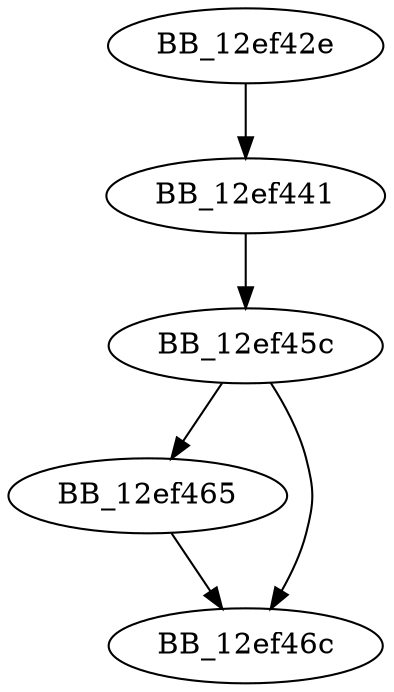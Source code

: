 DiGraph ___crtGetStringTypeA{
BB_12ef42e->BB_12ef441
BB_12ef441->BB_12ef45c
BB_12ef45c->BB_12ef465
BB_12ef45c->BB_12ef46c
BB_12ef465->BB_12ef46c
}

